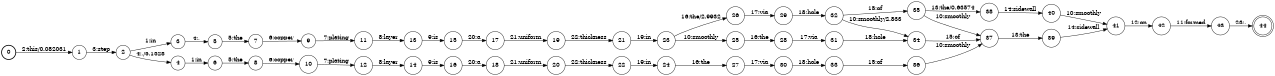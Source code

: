 digraph FST {
rankdir = LR;
size = "8.5,11";
label = "";
center = 1;
orientation = Portrait;
ranksep = "0.4";
nodesep = "0.25";
0 [label = "0", shape = circle, style = bold, fontsize = 14]
	0 -> 1 [label = "2:this/0.082031", fontsize = 14];
1 [label = "1", shape = circle, style = solid, fontsize = 14]
	1 -> 2 [label = "3:step", fontsize = 14];
2 [label = "2", shape = circle, style = solid, fontsize = 14]
	2 -> 3 [label = "1:in", fontsize = 14];
	2 -> 4 [label = "4:,/5.1328", fontsize = 14];
3 [label = "3", shape = circle, style = solid, fontsize = 14]
	3 -> 5 [label = "4:,", fontsize = 14];
4 [label = "4", shape = circle, style = solid, fontsize = 14]
	4 -> 6 [label = "1:in", fontsize = 14];
5 [label = "5", shape = circle, style = solid, fontsize = 14]
	5 -> 7 [label = "5:the", fontsize = 14];
6 [label = "6", shape = circle, style = solid, fontsize = 14]
	6 -> 8 [label = "5:the", fontsize = 14];
7 [label = "7", shape = circle, style = solid, fontsize = 14]
	7 -> 9 [label = "6:copper", fontsize = 14];
8 [label = "8", shape = circle, style = solid, fontsize = 14]
	8 -> 10 [label = "6:copper", fontsize = 14];
9 [label = "9", shape = circle, style = solid, fontsize = 14]
	9 -> 11 [label = "7:plating", fontsize = 14];
10 [label = "10", shape = circle, style = solid, fontsize = 14]
	10 -> 12 [label = "7:plating", fontsize = 14];
11 [label = "11", shape = circle, style = solid, fontsize = 14]
	11 -> 13 [label = "8:layer", fontsize = 14];
12 [label = "12", shape = circle, style = solid, fontsize = 14]
	12 -> 14 [label = "8:layer", fontsize = 14];
13 [label = "13", shape = circle, style = solid, fontsize = 14]
	13 -> 15 [label = "9:is", fontsize = 14];
14 [label = "14", shape = circle, style = solid, fontsize = 14]
	14 -> 16 [label = "9:is", fontsize = 14];
15 [label = "15", shape = circle, style = solid, fontsize = 14]
	15 -> 17 [label = "20:a", fontsize = 14];
16 [label = "16", shape = circle, style = solid, fontsize = 14]
	16 -> 18 [label = "20:a", fontsize = 14];
17 [label = "17", shape = circle, style = solid, fontsize = 14]
	17 -> 19 [label = "21:uniform", fontsize = 14];
18 [label = "18", shape = circle, style = solid, fontsize = 14]
	18 -> 20 [label = "21:uniform", fontsize = 14];
19 [label = "19", shape = circle, style = solid, fontsize = 14]
	19 -> 21 [label = "22:thickness", fontsize = 14];
20 [label = "20", shape = circle, style = solid, fontsize = 14]
	20 -> 22 [label = "22:thickness", fontsize = 14];
21 [label = "21", shape = circle, style = solid, fontsize = 14]
	21 -> 23 [label = "19:in", fontsize = 14];
22 [label = "22", shape = circle, style = solid, fontsize = 14]
	22 -> 24 [label = "19:in", fontsize = 14];
23 [label = "23", shape = circle, style = solid, fontsize = 14]
	23 -> 26 [label = "16:the/2.9932", fontsize = 14];
	23 -> 25 [label = "10:smoothly", fontsize = 14];
24 [label = "24", shape = circle, style = solid, fontsize = 14]
	24 -> 27 [label = "16:the", fontsize = 14];
25 [label = "25", shape = circle, style = solid, fontsize = 14]
	25 -> 28 [label = "16:the", fontsize = 14];
26 [label = "26", shape = circle, style = solid, fontsize = 14]
	26 -> 29 [label = "17:via", fontsize = 14];
27 [label = "27", shape = circle, style = solid, fontsize = 14]
	27 -> 30 [label = "17:via", fontsize = 14];
28 [label = "28", shape = circle, style = solid, fontsize = 14]
	28 -> 31 [label = "17:via", fontsize = 14];
29 [label = "29", shape = circle, style = solid, fontsize = 14]
	29 -> 32 [label = "18:hole", fontsize = 14];
30 [label = "30", shape = circle, style = solid, fontsize = 14]
	30 -> 33 [label = "18:hole", fontsize = 14];
31 [label = "31", shape = circle, style = solid, fontsize = 14]
	31 -> 34 [label = "18:hole", fontsize = 14];
32 [label = "32", shape = circle, style = solid, fontsize = 14]
	32 -> 34 [label = "10:smoothly/2.833", fontsize = 14];
	32 -> 35 [label = "15:of", fontsize = 14];
33 [label = "33", shape = circle, style = solid, fontsize = 14]
	33 -> 36 [label = "15:of", fontsize = 14];
34 [label = "34", shape = circle, style = solid, fontsize = 14]
	34 -> 37 [label = "15:of", fontsize = 14];
35 [label = "35", shape = circle, style = solid, fontsize = 14]
	35 -> 38 [label = "13:the/0.63574", fontsize = 14];
	35 -> 37 [label = "10:smoothly", fontsize = 14];
36 [label = "36", shape = circle, style = solid, fontsize = 14]
	36 -> 37 [label = "10:smoothly", fontsize = 14];
37 [label = "37", shape = circle, style = solid, fontsize = 14]
	37 -> 39 [label = "13:the", fontsize = 14];
38 [label = "38", shape = circle, style = solid, fontsize = 14]
	38 -> 40 [label = "14:sidewall", fontsize = 14];
39 [label = "39", shape = circle, style = solid, fontsize = 14]
	39 -> 41 [label = "14:sidewall", fontsize = 14];
40 [label = "40", shape = circle, style = solid, fontsize = 14]
	40 -> 41 [label = "10:smoothly", fontsize = 14];
41 [label = "41", shape = circle, style = solid, fontsize = 14]
	41 -> 42 [label = "12:on", fontsize = 14];
42 [label = "42", shape = circle, style = solid, fontsize = 14]
	42 -> 43 [label = "11:formed", fontsize = 14];
43 [label = "43", shape = circle, style = solid, fontsize = 14]
	43 -> 44 [label = "23:.", fontsize = 14];
44 [label = "44", shape = doublecircle, style = solid, fontsize = 14]
}
